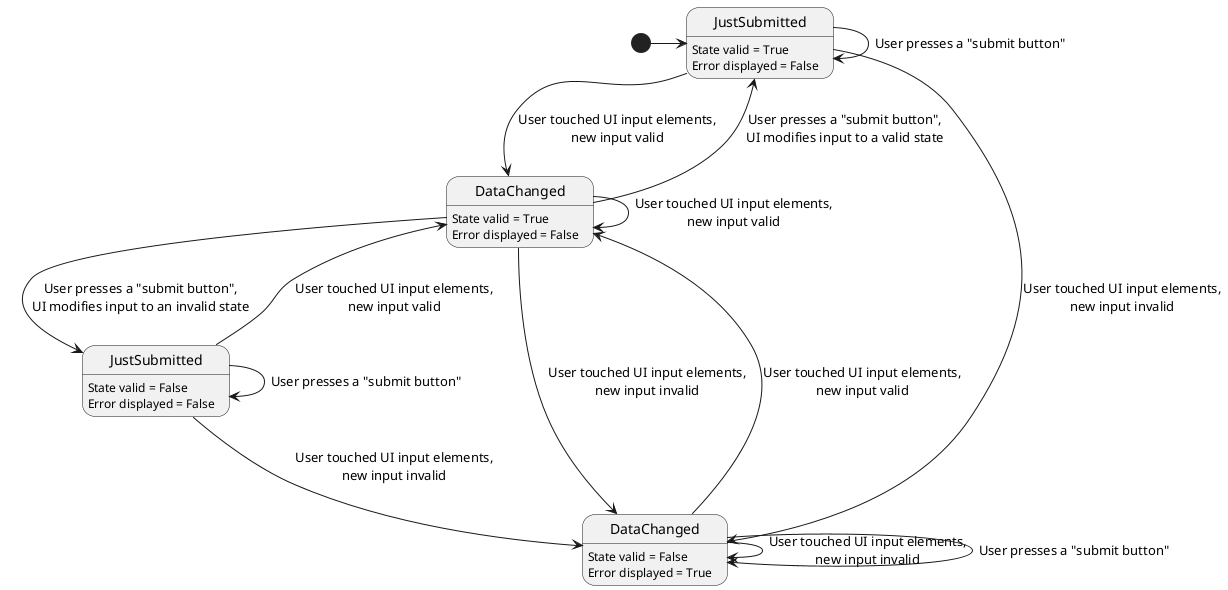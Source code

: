 @startuml

state "JustSubmitted" as JustSubmitted_valid
JustSubmitted_valid : State valid = True
JustSubmitted_valid : Error displayed = False
[*] -> JustSubmitted_valid

state "JustSubmitted" as JustSubmitted_invalid
JustSubmitted_invalid : State valid = False
JustSubmitted_invalid : Error displayed = False

state "DataChanged" as DataChanged_valid
DataChanged_valid : State valid = True
DataChanged_valid : Error displayed = False

state "DataChanged" as DataChanged_invalid
DataChanged_invalid : State valid = False
DataChanged_invalid : Error displayed = True

JustSubmitted_valid --> DataChanged_valid : User touched UI input elements,\nnew input valid
JustSubmitted_valid --> DataChanged_invalid : User touched UI input elements,\nnew input invalid
JustSubmitted_valid --> JustSubmitted_valid : User presses a "submit button"

JustSubmitted_invalid --> DataChanged_valid : User touched UI input elements,\nnew input valid
JustSubmitted_invalid --> DataChanged_invalid : User touched UI input elements,\nnew input invalid
JustSubmitted_invalid --> JustSubmitted_invalid : User presses a "submit button"

DataChanged_valid --> DataChanged_valid : User touched UI input elements,\nnew input valid
DataChanged_valid --> DataChanged_invalid : User touched UI input elements,\nnew input invalid
DataChanged_valid --> JustSubmitted_valid : User presses a "submit button",\nUI modifies input to a valid state
DataChanged_valid --> JustSubmitted_invalid : User presses a "submit button",\nUI modifies input to an invalid state

DataChanged_invalid --> DataChanged_valid : User touched UI input elements,\nnew input valid
DataChanged_invalid --> DataChanged_invalid : User touched UI input elements,\nnew input invalid
DataChanged_invalid --> DataChanged_invalid : User presses a "submit button"
@enduml